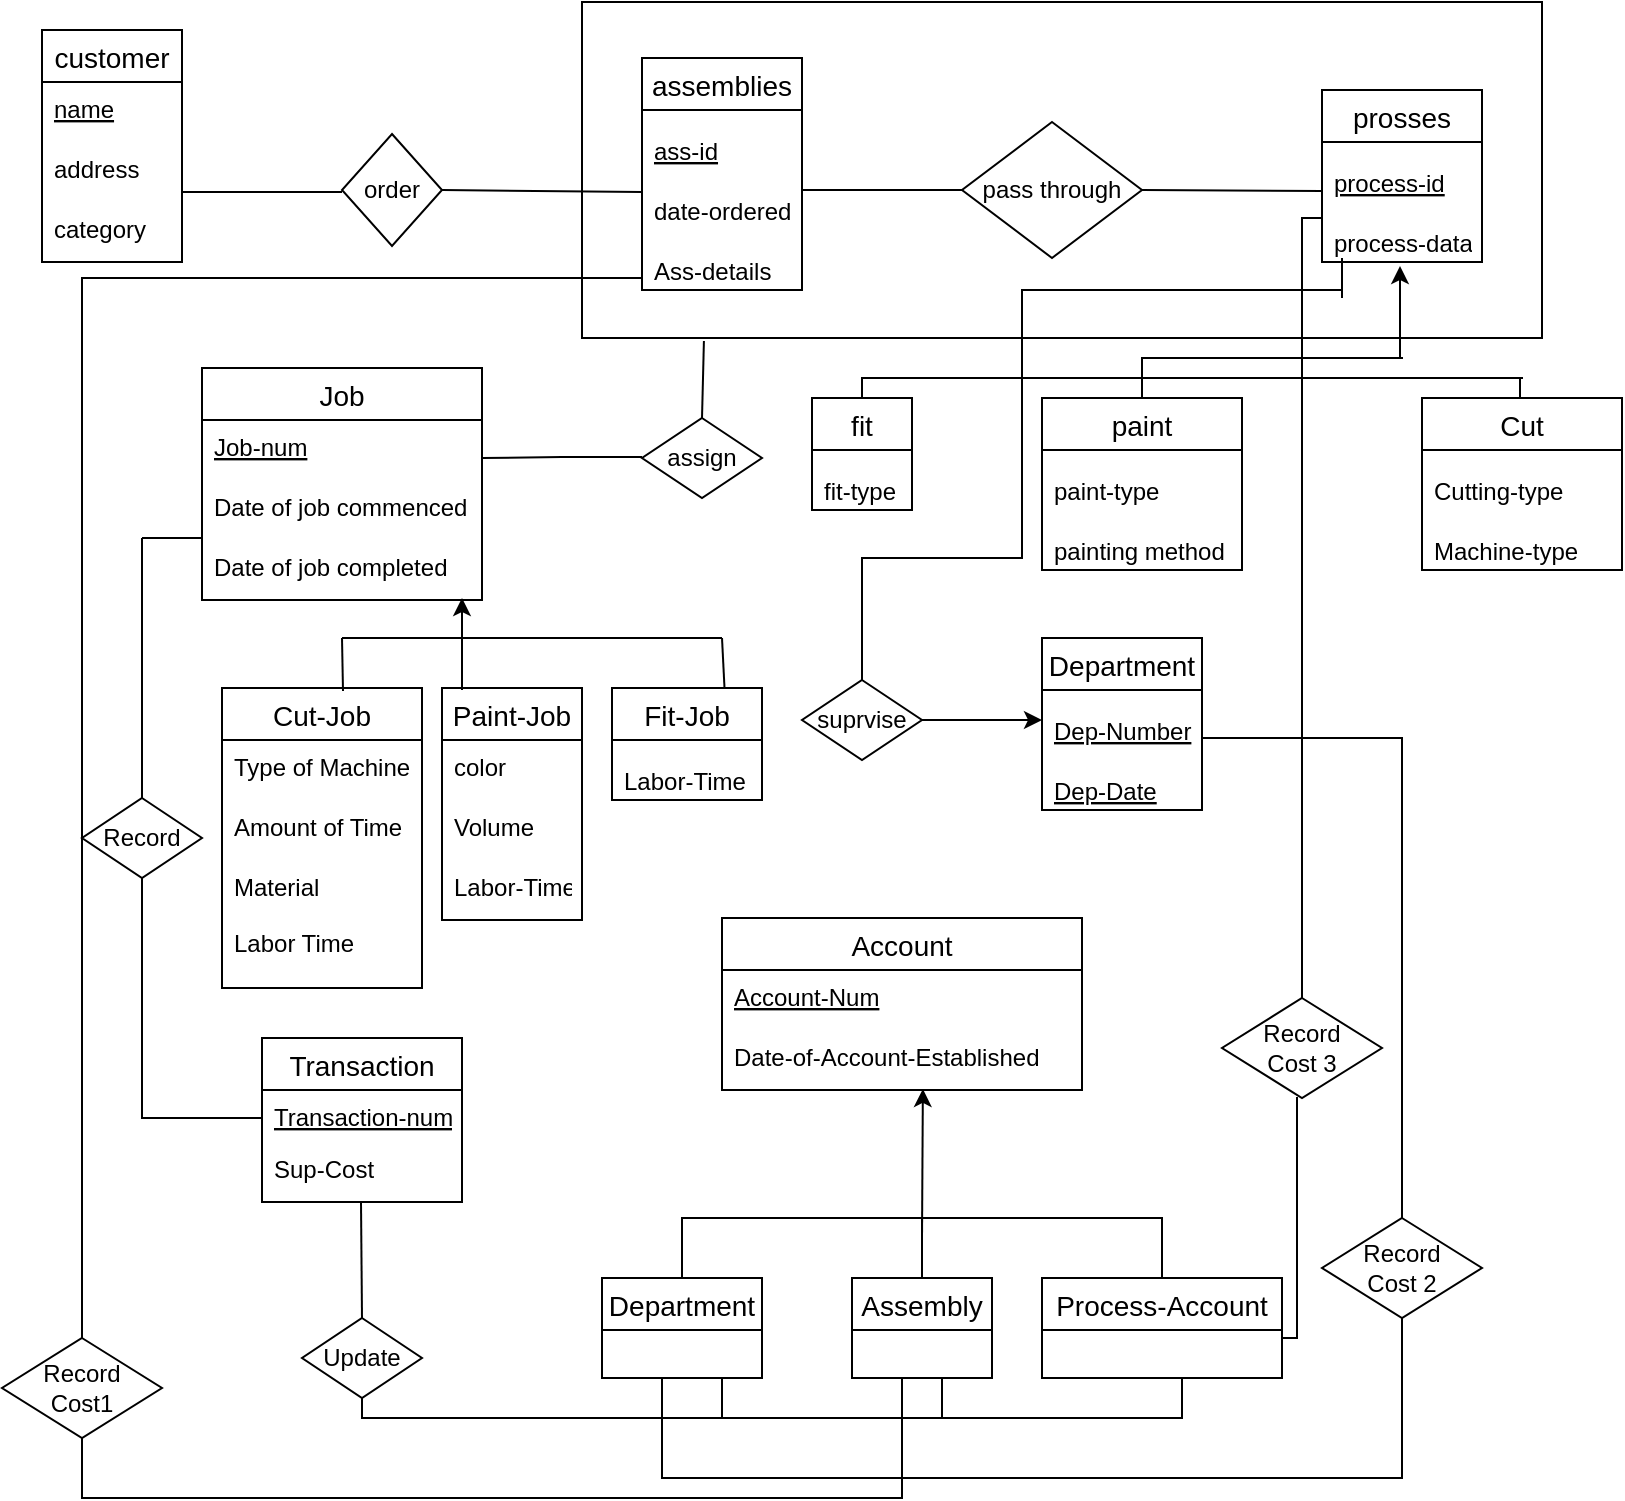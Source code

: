 <mxfile version="15.7.0" type="device"><diagram id="YvOeY5mnXDecXPU_-DIz" name="Page-1"><mxGraphModel dx="782" dy="1683" grid="1" gridSize="10" guides="1" tooltips="1" connect="1" arrows="1" fold="1" page="1" pageScale="1" pageWidth="827" pageHeight="1169" math="0" shadow="0"><root><mxCell id="0"/><mxCell id="1" parent="0"/><mxCell id="ar6wlDFFSqU4zHsMZCzw-8" value="customer" style="swimlane;fontStyle=0;childLayout=stackLayout;horizontal=1;startSize=26;horizontalStack=0;resizeParent=1;resizeParentMax=0;resizeLast=0;collapsible=1;marginBottom=0;align=center;fontSize=14;" vertex="1" parent="1"><mxGeometry x="20" y="6" width="70" height="116" as="geometry"/></mxCell><mxCell id="ar6wlDFFSqU4zHsMZCzw-9" value="name" style="text;strokeColor=none;fillColor=none;spacingLeft=4;spacingRight=4;overflow=hidden;rotatable=0;points=[[0,0.5],[1,0.5]];portConstraint=eastwest;fontSize=12;fontStyle=4" vertex="1" parent="ar6wlDFFSqU4zHsMZCzw-8"><mxGeometry y="26" width="70" height="30" as="geometry"/></mxCell><mxCell id="ar6wlDFFSqU4zHsMZCzw-10" value="address" style="text;strokeColor=none;fillColor=none;spacingLeft=4;spacingRight=4;overflow=hidden;rotatable=0;points=[[0,0.5],[1,0.5]];portConstraint=eastwest;fontSize=12;" vertex="1" parent="ar6wlDFFSqU4zHsMZCzw-8"><mxGeometry y="56" width="70" height="30" as="geometry"/></mxCell><mxCell id="ar6wlDFFSqU4zHsMZCzw-11" value="category" style="text;strokeColor=none;fillColor=none;spacingLeft=4;spacingRight=4;overflow=hidden;rotatable=0;points=[[0,0.5],[1,0.5]];portConstraint=eastwest;fontSize=12;" vertex="1" parent="ar6wlDFFSqU4zHsMZCzw-8"><mxGeometry y="86" width="70" height="30" as="geometry"/></mxCell><mxCell id="ar6wlDFFSqU4zHsMZCzw-12" value="order" style="shape=rhombus;perimeter=rhombusPerimeter;whiteSpace=wrap;html=1;align=center;fontSize=12;fillColor=none;" vertex="1" parent="1"><mxGeometry x="170" y="58" width="50" height="56" as="geometry"/></mxCell><mxCell id="ar6wlDFFSqU4zHsMZCzw-13" value="assemblies" style="swimlane;fontStyle=0;childLayout=stackLayout;horizontal=1;startSize=26;horizontalStack=0;resizeParent=1;resizeParentMax=0;resizeLast=0;collapsible=1;marginBottom=0;align=center;fontSize=14;fillColor=none;" vertex="1" parent="1"><mxGeometry x="320" y="20" width="80" height="116" as="geometry"/></mxCell><mxCell id="ar6wlDFFSqU4zHsMZCzw-14" value="ass-id" style="text;strokeColor=none;fillColor=none;spacingLeft=4;spacingRight=4;overflow=hidden;rotatable=0;points=[[0,0.5],[1,0.5]];portConstraint=eastwest;fontSize=12;verticalAlign=bottom;fontStyle=4" vertex="1" parent="ar6wlDFFSqU4zHsMZCzw-13"><mxGeometry y="26" width="80" height="30" as="geometry"/></mxCell><mxCell id="ar6wlDFFSqU4zHsMZCzw-15" value="date-ordered" style="text;strokeColor=none;fillColor=none;spacingLeft=4;spacingRight=4;overflow=hidden;rotatable=0;points=[[0,0.5],[1,0.5]];portConstraint=eastwest;fontSize=12;verticalAlign=bottom;" vertex="1" parent="ar6wlDFFSqU4zHsMZCzw-13"><mxGeometry y="56" width="80" height="30" as="geometry"/></mxCell><mxCell id="ar6wlDFFSqU4zHsMZCzw-16" value="Ass-details" style="text;strokeColor=none;fillColor=none;spacingLeft=4;spacingRight=4;overflow=hidden;rotatable=0;points=[[0,0.5],[1,0.5]];portConstraint=eastwest;fontSize=12;verticalAlign=bottom;" vertex="1" parent="ar6wlDFFSqU4zHsMZCzw-13"><mxGeometry y="86" width="80" height="30" as="geometry"/></mxCell><mxCell id="ar6wlDFFSqU4zHsMZCzw-17" value="pass through" style="shape=rhombus;perimeter=rhombusPerimeter;whiteSpace=wrap;html=1;align=center;fontSize=12;fillColor=none;fontStyle=0" vertex="1" parent="1"><mxGeometry x="480" y="52" width="90" height="68" as="geometry"/></mxCell><mxCell id="ar6wlDFFSqU4zHsMZCzw-18" value="prosses" style="swimlane;fontStyle=0;childLayout=stackLayout;horizontal=1;startSize=26;horizontalStack=0;resizeParent=1;resizeParentMax=0;resizeLast=0;collapsible=1;marginBottom=0;align=center;fontSize=14;fillColor=none;" vertex="1" parent="1"><mxGeometry x="660" y="36" width="80" height="86" as="geometry"/></mxCell><mxCell id="ar6wlDFFSqU4zHsMZCzw-19" value="process-id" style="text;strokeColor=none;fillColor=none;spacingLeft=4;spacingRight=4;overflow=hidden;rotatable=0;points=[[0,0.5],[1,0.5]];portConstraint=eastwest;fontSize=12;verticalAlign=bottom;fontStyle=4" vertex="1" parent="ar6wlDFFSqU4zHsMZCzw-18"><mxGeometry y="26" width="80" height="30" as="geometry"/></mxCell><mxCell id="ar6wlDFFSqU4zHsMZCzw-20" value="process-data" style="text;strokeColor=none;fillColor=none;spacingLeft=4;spacingRight=4;overflow=hidden;rotatable=0;points=[[0,0.5],[1,0.5]];portConstraint=eastwest;fontSize=12;verticalAlign=bottom;" vertex="1" parent="ar6wlDFFSqU4zHsMZCzw-18"><mxGeometry y="56" width="80" height="30" as="geometry"/></mxCell><mxCell id="ar6wlDFFSqU4zHsMZCzw-22" value="" style="endArrow=none;html=1;rounded=0;fontSize=16;" edge="1" parent="1"><mxGeometry width="50" height="50" relative="1" as="geometry"><mxPoint x="90" y="87" as="sourcePoint"/><mxPoint x="170" y="87" as="targetPoint"/></mxGeometry></mxCell><mxCell id="ar6wlDFFSqU4zHsMZCzw-24" value="" style="endArrow=none;html=1;rounded=0;fontSize=16;exitX=1;exitY=0.5;exitDx=0;exitDy=0;" edge="1" parent="1" source="ar6wlDFFSqU4zHsMZCzw-12"><mxGeometry width="50" height="50" relative="1" as="geometry"><mxPoint x="290" y="87" as="sourcePoint"/><mxPoint x="320" y="87" as="targetPoint"/></mxGeometry></mxCell><mxCell id="ar6wlDFFSqU4zHsMZCzw-26" value="" style="endArrow=none;html=1;rounded=0;fontSize=16;entryX=0;entryY=0.5;entryDx=0;entryDy=0;" edge="1" parent="1" target="ar6wlDFFSqU4zHsMZCzw-17"><mxGeometry width="50" height="50" relative="1" as="geometry"><mxPoint x="400" y="86" as="sourcePoint"/><mxPoint x="500" y="110" as="targetPoint"/></mxGeometry></mxCell><mxCell id="ar6wlDFFSqU4zHsMZCzw-27" value="" style="endArrow=none;html=1;rounded=0;fontSize=16;exitX=1;exitY=0.5;exitDx=0;exitDy=0;" edge="1" parent="1" source="ar6wlDFFSqU4zHsMZCzw-17"><mxGeometry width="50" height="50" relative="1" as="geometry"><mxPoint x="590" y="86.5" as="sourcePoint"/><mxPoint x="660" y="86.5" as="targetPoint"/></mxGeometry></mxCell><mxCell id="ar6wlDFFSqU4zHsMZCzw-28" value="Job" style="swimlane;fontStyle=0;childLayout=stackLayout;horizontal=1;startSize=26;horizontalStack=0;resizeParent=1;resizeParentMax=0;resizeLast=0;collapsible=1;marginBottom=0;align=center;fontSize=14;" vertex="1" parent="1"><mxGeometry x="100" y="175" width="140" height="116" as="geometry"/></mxCell><mxCell id="ar6wlDFFSqU4zHsMZCzw-29" value="Job-num" style="text;strokeColor=none;fillColor=none;spacingLeft=4;spacingRight=4;overflow=hidden;rotatable=0;points=[[0,0.5],[1,0.5]];portConstraint=eastwest;fontSize=12;fontStyle=4" vertex="1" parent="ar6wlDFFSqU4zHsMZCzw-28"><mxGeometry y="26" width="140" height="30" as="geometry"/></mxCell><mxCell id="ar6wlDFFSqU4zHsMZCzw-30" value="Date of job commenced" style="text;strokeColor=none;fillColor=none;spacingLeft=4;spacingRight=4;overflow=hidden;rotatable=0;points=[[0,0.5],[1,0.5]];portConstraint=eastwest;fontSize=12;" vertex="1" parent="ar6wlDFFSqU4zHsMZCzw-28"><mxGeometry y="56" width="140" height="30" as="geometry"/></mxCell><mxCell id="ar6wlDFFSqU4zHsMZCzw-31" value="Date of job completed" style="text;strokeColor=none;fillColor=none;spacingLeft=4;spacingRight=4;overflow=hidden;rotatable=0;points=[[0,0.5],[1,0.5]];portConstraint=eastwest;fontSize=12;" vertex="1" parent="ar6wlDFFSqU4zHsMZCzw-28"><mxGeometry y="86" width="140" height="30" as="geometry"/></mxCell><mxCell id="ar6wlDFFSqU4zHsMZCzw-32" value="assign" style="shape=rhombus;perimeter=rhombusPerimeter;whiteSpace=wrap;html=1;align=center;fontSize=12;fillColor=none;" vertex="1" parent="1"><mxGeometry x="320" y="200" width="60" height="40" as="geometry"/></mxCell><mxCell id="ar6wlDFFSqU4zHsMZCzw-33" value="fit" style="swimlane;fontStyle=0;childLayout=stackLayout;horizontal=1;startSize=26;horizontalStack=0;resizeParent=1;resizeParentMax=0;resizeLast=0;collapsible=1;marginBottom=0;align=center;fontSize=14;fillColor=none;" vertex="1" parent="1"><mxGeometry x="405" y="190" width="50" height="56" as="geometry"/></mxCell><mxCell id="ar6wlDFFSqU4zHsMZCzw-34" value="fit-type" style="text;strokeColor=none;fillColor=none;spacingLeft=4;spacingRight=4;overflow=hidden;rotatable=0;points=[[0,0.5],[1,0.5]];portConstraint=eastwest;fontSize=12;verticalAlign=bottom;fontStyle=0" vertex="1" parent="ar6wlDFFSqU4zHsMZCzw-33"><mxGeometry y="26" width="50" height="30" as="geometry"/></mxCell><mxCell id="ar6wlDFFSqU4zHsMZCzw-43" value="paint" style="swimlane;fontStyle=0;childLayout=stackLayout;horizontal=1;startSize=26;horizontalStack=0;resizeParent=1;resizeParentMax=0;resizeLast=0;collapsible=1;marginBottom=0;align=center;fontSize=14;fillColor=none;" vertex="1" parent="1"><mxGeometry x="520" y="190" width="100" height="86" as="geometry"/></mxCell><mxCell id="ar6wlDFFSqU4zHsMZCzw-44" value="paint-type" style="text;strokeColor=none;fillColor=none;spacingLeft=4;spacingRight=4;overflow=hidden;rotatable=0;points=[[0,0.5],[1,0.5]];portConstraint=eastwest;fontSize=12;verticalAlign=bottom;fontStyle=0" vertex="1" parent="ar6wlDFFSqU4zHsMZCzw-43"><mxGeometry y="26" width="100" height="30" as="geometry"/></mxCell><mxCell id="ar6wlDFFSqU4zHsMZCzw-45" value="painting method" style="text;strokeColor=none;fillColor=none;spacingLeft=4;spacingRight=4;overflow=hidden;rotatable=0;points=[[0,0.5],[1,0.5]];portConstraint=eastwest;fontSize=12;verticalAlign=bottom;" vertex="1" parent="ar6wlDFFSqU4zHsMZCzw-43"><mxGeometry y="56" width="100" height="30" as="geometry"/></mxCell><mxCell id="ar6wlDFFSqU4zHsMZCzw-55" value="" style="endArrow=none;html=1;rounded=0;fontSize=12;verticalAlign=bottom;" edge="1" parent="1"><mxGeometry width="50" height="50" relative="1" as="geometry"><mxPoint x="240" y="220" as="sourcePoint"/><mxPoint x="320" y="219.5" as="targetPoint"/><Array as="points"><mxPoint x="280" y="219.5"/></Array></mxGeometry></mxCell><mxCell id="ar6wlDFFSqU4zHsMZCzw-62" value="Cut" style="swimlane;fontStyle=0;childLayout=stackLayout;horizontal=1;startSize=26;horizontalStack=0;resizeParent=1;resizeParentMax=0;resizeLast=0;collapsible=1;marginBottom=0;align=center;fontSize=14;fillColor=none;" vertex="1" parent="1"><mxGeometry x="710" y="190" width="100" height="86" as="geometry"/></mxCell><mxCell id="ar6wlDFFSqU4zHsMZCzw-63" value="Cutting-type" style="text;strokeColor=none;fillColor=none;spacingLeft=4;spacingRight=4;overflow=hidden;rotatable=0;points=[[0,0.5],[1,0.5]];portConstraint=eastwest;fontSize=12;verticalAlign=bottom;fontStyle=0" vertex="1" parent="ar6wlDFFSqU4zHsMZCzw-62"><mxGeometry y="26" width="100" height="30" as="geometry"/></mxCell><mxCell id="ar6wlDFFSqU4zHsMZCzw-64" value="Machine-type" style="text;strokeColor=none;fillColor=none;spacingLeft=4;spacingRight=4;overflow=hidden;rotatable=0;points=[[0,0.5],[1,0.5]];portConstraint=eastwest;fontSize=12;verticalAlign=bottom;" vertex="1" parent="ar6wlDFFSqU4zHsMZCzw-62"><mxGeometry y="56" width="100" height="30" as="geometry"/></mxCell><mxCell id="ar6wlDFFSqU4zHsMZCzw-76" value="" style="endArrow=none;html=1;rounded=0;fontSize=12;verticalAlign=bottom;entryX=0.127;entryY=1.009;entryDx=0;entryDy=0;entryPerimeter=0;" edge="1" parent="1" target="ar6wlDFFSqU4zHsMZCzw-129"><mxGeometry width="50" height="50" relative="1" as="geometry"><mxPoint x="350" y="200" as="sourcePoint"/><mxPoint x="350" y="170" as="targetPoint"/></mxGeometry></mxCell><mxCell id="ar6wlDFFSqU4zHsMZCzw-77" value="Record" style="shape=rhombus;perimeter=rhombusPerimeter;whiteSpace=wrap;html=1;align=center;fontSize=12;fillColor=none;" vertex="1" parent="1"><mxGeometry x="40" y="390" width="60" height="40" as="geometry"/></mxCell><mxCell id="ar6wlDFFSqU4zHsMZCzw-78" value="Cut-Job" style="swimlane;fontStyle=0;childLayout=stackLayout;horizontal=1;startSize=26;horizontalStack=0;resizeParent=1;resizeParentMax=0;resizeLast=0;collapsible=1;marginBottom=0;align=center;fontSize=14;" vertex="1" parent="1"><mxGeometry x="110" y="335" width="100" height="150" as="geometry"/></mxCell><mxCell id="ar6wlDFFSqU4zHsMZCzw-79" value="Type of Machine" style="text;strokeColor=none;fillColor=none;spacingLeft=4;spacingRight=4;overflow=hidden;rotatable=0;points=[[0,0.5],[1,0.5]];portConstraint=eastwest;fontSize=12;fontStyle=0" vertex="1" parent="ar6wlDFFSqU4zHsMZCzw-78"><mxGeometry y="26" width="100" height="30" as="geometry"/></mxCell><mxCell id="ar6wlDFFSqU4zHsMZCzw-80" value="Amount of Time&#10;" style="text;strokeColor=none;fillColor=none;spacingLeft=4;spacingRight=4;overflow=hidden;rotatable=0;points=[[0,0.5],[1,0.5]];portConstraint=eastwest;fontSize=12;" vertex="1" parent="ar6wlDFFSqU4zHsMZCzw-78"><mxGeometry y="56" width="100" height="30" as="geometry"/></mxCell><mxCell id="ar6wlDFFSqU4zHsMZCzw-81" value="Material&#10;&#10;Labor Time" style="text;strokeColor=none;fillColor=none;spacingLeft=4;spacingRight=4;overflow=hidden;rotatable=0;points=[[0,0.5],[1,0.5]];portConstraint=eastwest;fontSize=12;" vertex="1" parent="ar6wlDFFSqU4zHsMZCzw-78"><mxGeometry y="86" width="100" height="64" as="geometry"/></mxCell><mxCell id="ar6wlDFFSqU4zHsMZCzw-83" value="Paint-Job" style="swimlane;fontStyle=0;childLayout=stackLayout;horizontal=1;startSize=26;horizontalStack=0;resizeParent=1;resizeParentMax=0;resizeLast=0;collapsible=1;marginBottom=0;align=center;fontSize=14;" vertex="1" parent="1"><mxGeometry x="220" y="335" width="70" height="116" as="geometry"/></mxCell><mxCell id="ar6wlDFFSqU4zHsMZCzw-84" value="color" style="text;strokeColor=none;fillColor=none;spacingLeft=4;spacingRight=4;overflow=hidden;rotatable=0;points=[[0,0.5],[1,0.5]];portConstraint=eastwest;fontSize=12;fontStyle=0" vertex="1" parent="ar6wlDFFSqU4zHsMZCzw-83"><mxGeometry y="26" width="70" height="30" as="geometry"/></mxCell><mxCell id="ar6wlDFFSqU4zHsMZCzw-85" value="Volume" style="text;strokeColor=none;fillColor=none;spacingLeft=4;spacingRight=4;overflow=hidden;rotatable=0;points=[[0,0.5],[1,0.5]];portConstraint=eastwest;fontSize=12;" vertex="1" parent="ar6wlDFFSqU4zHsMZCzw-83"><mxGeometry y="56" width="70" height="30" as="geometry"/></mxCell><mxCell id="ar6wlDFFSqU4zHsMZCzw-86" value="Labor-Time" style="text;strokeColor=none;fillColor=none;spacingLeft=4;spacingRight=4;overflow=hidden;rotatable=0;points=[[0,0.5],[1,0.5]];portConstraint=eastwest;fontSize=12;" vertex="1" parent="ar6wlDFFSqU4zHsMZCzw-83"><mxGeometry y="86" width="70" height="30" as="geometry"/></mxCell><mxCell id="ar6wlDFFSqU4zHsMZCzw-88" style="edgeStyle=none;rounded=0;orthogonalLoop=1;jettySize=auto;html=1;exitX=1;exitY=0.25;exitDx=0;exitDy=0;fontSize=12;verticalAlign=bottom;" edge="1" parent="1" source="ar6wlDFFSqU4zHsMZCzw-33" target="ar6wlDFFSqU4zHsMZCzw-33"><mxGeometry relative="1" as="geometry"/></mxCell><mxCell id="ar6wlDFFSqU4zHsMZCzw-89" value="Fit-Job" style="swimlane;fontStyle=0;childLayout=stackLayout;horizontal=1;startSize=26;horizontalStack=0;resizeParent=1;resizeParentMax=0;resizeLast=0;collapsible=1;marginBottom=0;align=center;fontSize=14;fillColor=none;" vertex="1" parent="1"><mxGeometry x="305" y="335" width="75" height="56" as="geometry"/></mxCell><mxCell id="ar6wlDFFSqU4zHsMZCzw-90" value="Labor-Time" style="text;strokeColor=none;fillColor=none;spacingLeft=4;spacingRight=4;overflow=hidden;rotatable=0;points=[[0,0.5],[1,0.5]];portConstraint=eastwest;fontSize=12;verticalAlign=bottom;fontStyle=0" vertex="1" parent="ar6wlDFFSqU4zHsMZCzw-89"><mxGeometry y="26" width="75" height="30" as="geometry"/></mxCell><mxCell id="ar6wlDFFSqU4zHsMZCzw-92" value="" style="endArrow=none;html=1;rounded=0;fontSize=12;verticalAlign=bottom;" edge="1" parent="1"><mxGeometry width="50" height="50" relative="1" as="geometry"><mxPoint x="70" y="390" as="sourcePoint"/><mxPoint x="70" y="260" as="targetPoint"/></mxGeometry></mxCell><mxCell id="ar6wlDFFSqU4zHsMZCzw-93" value="" style="endArrow=none;html=1;rounded=0;fontSize=12;verticalAlign=bottom;" edge="1" parent="1"><mxGeometry width="50" height="50" relative="1" as="geometry"><mxPoint x="70" y="260" as="sourcePoint"/><mxPoint x="100" y="260" as="targetPoint"/></mxGeometry></mxCell><mxCell id="ar6wlDFFSqU4zHsMZCzw-99" value="" style="endArrow=none;html=1;rounded=0;fontSize=12;verticalAlign=bottom;" edge="1" parent="1"><mxGeometry width="50" height="50" relative="1" as="geometry"><mxPoint x="170" y="310" as="sourcePoint"/><mxPoint x="360" y="310" as="targetPoint"/></mxGeometry></mxCell><mxCell id="ar6wlDFFSqU4zHsMZCzw-100" value="" style="endArrow=none;html=1;rounded=0;fontSize=12;verticalAlign=bottom;exitX=0.75;exitY=0;exitDx=0;exitDy=0;" edge="1" parent="1" source="ar6wlDFFSqU4zHsMZCzw-89"><mxGeometry width="50" height="50" relative="1" as="geometry"><mxPoint x="360" y="330" as="sourcePoint"/><mxPoint x="360" y="310" as="targetPoint"/><Array as="points"/></mxGeometry></mxCell><mxCell id="ar6wlDFFSqU4zHsMZCzw-104" value="" style="endArrow=none;html=1;rounded=0;fontSize=12;verticalAlign=bottom;exitX=0.605;exitY=0.01;exitDx=0;exitDy=0;exitPerimeter=0;" edge="1" parent="1" source="ar6wlDFFSqU4zHsMZCzw-78"><mxGeometry width="50" height="50" relative="1" as="geometry"><mxPoint x="170" y="330" as="sourcePoint"/><mxPoint x="170" y="310" as="targetPoint"/></mxGeometry></mxCell><mxCell id="ar6wlDFFSqU4zHsMZCzw-107" value="" style="endArrow=classic;html=1;rounded=0;fontSize=12;verticalAlign=bottom;" edge="1" parent="1"><mxGeometry width="50" height="50" relative="1" as="geometry"><mxPoint x="230" y="336" as="sourcePoint"/><mxPoint x="230" y="290" as="targetPoint"/></mxGeometry></mxCell><mxCell id="ar6wlDFFSqU4zHsMZCzw-112" style="edgeStyle=orthogonalEdgeStyle;rounded=0;orthogonalLoop=1;jettySize=auto;html=1;fontSize=12;verticalAlign=bottom;" edge="1" parent="1" source="ar6wlDFFSqU4zHsMZCzw-108" target="ar6wlDFFSqU4zHsMZCzw-110"><mxGeometry relative="1" as="geometry"/></mxCell><mxCell id="ar6wlDFFSqU4zHsMZCzw-108" value="suprvise" style="shape=rhombus;perimeter=rhombusPerimeter;whiteSpace=wrap;html=1;align=center;fontSize=12;fillColor=none;" vertex="1" parent="1"><mxGeometry x="400" y="331" width="60" height="40" as="geometry"/></mxCell><mxCell id="ar6wlDFFSqU4zHsMZCzw-109" value="Department" style="swimlane;fontStyle=0;childLayout=stackLayout;horizontal=1;startSize=26;horizontalStack=0;resizeParent=1;resizeParentMax=0;resizeLast=0;collapsible=1;marginBottom=0;align=center;fontSize=14;fillColor=none;" vertex="1" parent="1"><mxGeometry x="520" y="310" width="80" height="86" as="geometry"/></mxCell><mxCell id="ar6wlDFFSqU4zHsMZCzw-110" value="Dep-Number" style="text;strokeColor=none;fillColor=none;spacingLeft=4;spacingRight=4;overflow=hidden;rotatable=0;points=[[0,0.5],[1,0.5]];portConstraint=eastwest;fontSize=12;verticalAlign=bottom;fontStyle=4" vertex="1" parent="ar6wlDFFSqU4zHsMZCzw-109"><mxGeometry y="26" width="80" height="30" as="geometry"/></mxCell><mxCell id="ar6wlDFFSqU4zHsMZCzw-111" value="Dep-Date" style="text;strokeColor=none;fillColor=none;spacingLeft=4;spacingRight=4;overflow=hidden;rotatable=0;points=[[0,0.5],[1,0.5]];portConstraint=eastwest;fontSize=12;verticalAlign=bottom;fontStyle=4" vertex="1" parent="ar6wlDFFSqU4zHsMZCzw-109"><mxGeometry y="56" width="80" height="30" as="geometry"/></mxCell><mxCell id="ar6wlDFFSqU4zHsMZCzw-119" value="" style="shape=partialRectangle;whiteSpace=wrap;html=1;bottom=0;right=0;fillColor=none;fontSize=12;verticalAlign=bottom;" vertex="1" parent="1"><mxGeometry x="430" y="270" width="60" height="61" as="geometry"/></mxCell><mxCell id="ar6wlDFFSqU4zHsMZCzw-121" value="" style="shape=partialRectangle;whiteSpace=wrap;html=1;bottom=0;right=0;fillColor=none;fontSize=12;verticalAlign=bottom;" vertex="1" parent="1"><mxGeometry x="430" y="180" width="330" height="10" as="geometry"/></mxCell><mxCell id="ar6wlDFFSqU4zHsMZCzw-125" value="" style="endArrow=none;html=1;rounded=0;fontSize=12;verticalAlign=bottom;" edge="1" parent="1"><mxGeometry width="50" height="50" relative="1" as="geometry"><mxPoint x="759" y="190" as="sourcePoint"/><mxPoint x="759" y="180" as="targetPoint"/></mxGeometry></mxCell><mxCell id="ar6wlDFFSqU4zHsMZCzw-126" value="" style="shape=partialRectangle;whiteSpace=wrap;html=1;bottom=0;right=0;fillColor=none;fontSize=12;verticalAlign=bottom;" vertex="1" parent="1"><mxGeometry x="570" y="170" width="130" height="20" as="geometry"/></mxCell><mxCell id="ar6wlDFFSqU4zHsMZCzw-128" value="" style="endArrow=classic;html=1;rounded=0;fontSize=12;verticalAlign=bottom;" edge="1" parent="1"><mxGeometry width="50" height="50" relative="1" as="geometry"><mxPoint x="699" y="170" as="sourcePoint"/><mxPoint x="699" y="124" as="targetPoint"/></mxGeometry></mxCell><mxCell id="ar6wlDFFSqU4zHsMZCzw-129" value="" style="rounded=0;whiteSpace=wrap;html=1;fontSize=12;fillColor=none;verticalAlign=bottom;" vertex="1" parent="1"><mxGeometry x="290" y="-8" width="480" height="168" as="geometry"/></mxCell><mxCell id="ar6wlDFFSqU4zHsMZCzw-130" value="" style="shape=partialRectangle;whiteSpace=wrap;html=1;top=0;left=0;fillColor=none;fontSize=12;verticalAlign=bottom;" vertex="1" parent="1"><mxGeometry x="480" y="140" width="30" height="130" as="geometry"/></mxCell><mxCell id="ar6wlDFFSqU4zHsMZCzw-131" value="" style="shape=partialRectangle;whiteSpace=wrap;html=1;bottom=0;right=0;fillColor=none;fontSize=12;verticalAlign=bottom;" vertex="1" parent="1"><mxGeometry x="510" y="136" width="160" height="17" as="geometry"/></mxCell><mxCell id="ar6wlDFFSqU4zHsMZCzw-133" value="" style="endArrow=none;html=1;rounded=0;fontSize=12;verticalAlign=bottom;" edge="1" parent="1"><mxGeometry width="50" height="50" relative="1" as="geometry"><mxPoint x="670" y="140" as="sourcePoint"/><mxPoint x="670" y="120" as="targetPoint"/></mxGeometry></mxCell><mxCell id="ar6wlDFFSqU4zHsMZCzw-134" value="Transaction" style="swimlane;fontStyle=0;childLayout=stackLayout;horizontal=1;startSize=26;horizontalStack=0;resizeParent=1;resizeParentMax=0;resizeLast=0;collapsible=1;marginBottom=0;align=center;fontSize=14;" vertex="1" parent="1"><mxGeometry x="130" y="510" width="100" height="82" as="geometry"/></mxCell><mxCell id="ar6wlDFFSqU4zHsMZCzw-135" value="Transaction-num" style="text;strokeColor=none;fillColor=none;spacingLeft=4;spacingRight=4;overflow=hidden;rotatable=0;points=[[0,0.5],[1,0.5]];portConstraint=eastwest;fontSize=12;fontStyle=4" vertex="1" parent="ar6wlDFFSqU4zHsMZCzw-134"><mxGeometry y="26" width="100" height="26" as="geometry"/></mxCell><mxCell id="ar6wlDFFSqU4zHsMZCzw-136" value="Sup-Cost" style="text;strokeColor=none;fillColor=none;spacingLeft=4;spacingRight=4;overflow=hidden;rotatable=0;points=[[0,0.5],[1,0.5]];portConstraint=eastwest;fontSize=12;" vertex="1" parent="ar6wlDFFSqU4zHsMZCzw-134"><mxGeometry y="52" width="100" height="30" as="geometry"/></mxCell><mxCell id="ar6wlDFFSqU4zHsMZCzw-138" value="" style="shape=partialRectangle;whiteSpace=wrap;html=1;top=0;left=0;fillColor=none;fontSize=12;verticalAlign=bottom;direction=south;" vertex="1" parent="1"><mxGeometry x="70" y="430" width="60" height="120" as="geometry"/></mxCell><mxCell id="ar6wlDFFSqU4zHsMZCzw-139" value="Account" style="swimlane;fontStyle=0;childLayout=stackLayout;horizontal=1;startSize=26;horizontalStack=0;resizeParent=1;resizeParentMax=0;resizeLast=0;collapsible=1;marginBottom=0;align=center;fontSize=14;" vertex="1" parent="1"><mxGeometry x="360" y="450" width="180" height="86" as="geometry"/></mxCell><mxCell id="ar6wlDFFSqU4zHsMZCzw-140" value="Account-Num" style="text;strokeColor=none;fillColor=none;spacingLeft=4;spacingRight=4;overflow=hidden;rotatable=0;points=[[0,0.5],[1,0.5]];portConstraint=eastwest;fontSize=12;fontStyle=4" vertex="1" parent="ar6wlDFFSqU4zHsMZCzw-139"><mxGeometry y="26" width="180" height="30" as="geometry"/></mxCell><mxCell id="ar6wlDFFSqU4zHsMZCzw-141" value="Date-of-Account-Established" style="text;strokeColor=none;fillColor=none;spacingLeft=4;spacingRight=4;overflow=hidden;rotatable=0;points=[[0,0.5],[1,0.5]];portConstraint=eastwest;fontSize=12;" vertex="1" parent="ar6wlDFFSqU4zHsMZCzw-139"><mxGeometry y="56" width="180" height="30" as="geometry"/></mxCell><mxCell id="ar6wlDFFSqU4zHsMZCzw-143" value="Update" style="shape=rhombus;perimeter=rhombusPerimeter;whiteSpace=wrap;html=1;align=center;fontSize=12;fillColor=none;" vertex="1" parent="1"><mxGeometry x="150" y="650" width="60" height="40" as="geometry"/></mxCell><mxCell id="ar6wlDFFSqU4zHsMZCzw-146" value="" style="endArrow=none;html=1;rounded=0;exitX=0.5;exitY=0;exitDx=0;exitDy=0;" edge="1" parent="1" source="ar6wlDFFSqU4zHsMZCzw-143"><mxGeometry width="50" height="50" relative="1" as="geometry"><mxPoint x="179.5" y="642" as="sourcePoint"/><mxPoint x="179.5" y="592" as="targetPoint"/></mxGeometry></mxCell><mxCell id="ar6wlDFFSqU4zHsMZCzw-149" value="Department" style="swimlane;fontStyle=0;childLayout=stackLayout;horizontal=1;startSize=26;horizontalStack=0;resizeParent=1;resizeParentMax=0;resizeLast=0;collapsible=1;marginBottom=0;align=center;fontSize=14;fillColor=none;" vertex="1" parent="1"><mxGeometry x="300" y="630" width="80" height="50" as="geometry"/></mxCell><mxCell id="ar6wlDFFSqU4zHsMZCzw-151" value="Assembly" style="swimlane;fontStyle=0;childLayout=stackLayout;horizontal=1;startSize=26;horizontalStack=0;resizeParent=1;resizeParentMax=0;resizeLast=0;collapsible=1;marginBottom=0;align=center;fontSize=14;fillColor=none;" vertex="1" parent="1"><mxGeometry x="425" y="630" width="70" height="50" as="geometry"/></mxCell><mxCell id="ar6wlDFFSqU4zHsMZCzw-153" value="Process-Account" style="swimlane;fontStyle=0;childLayout=stackLayout;horizontal=1;startSize=26;horizontalStack=0;resizeParent=1;resizeParentMax=0;resizeLast=0;collapsible=1;marginBottom=0;align=center;fontSize=14;fillColor=none;" vertex="1" parent="1"><mxGeometry x="520" y="630" width="120" height="50" as="geometry"/></mxCell><mxCell id="ar6wlDFFSqU4zHsMZCzw-155" value="" style="shape=partialRectangle;whiteSpace=wrap;html=1;bottom=0;right=0;fillColor=none;" vertex="1" parent="1"><mxGeometry x="340" y="600" width="120" height="30" as="geometry"/></mxCell><mxCell id="ar6wlDFFSqU4zHsMZCzw-157" value="" style="shape=partialRectangle;whiteSpace=wrap;html=1;top=0;left=0;fillColor=none;direction=west;" vertex="1" parent="1"><mxGeometry x="460" y="600" width="120" height="30" as="geometry"/></mxCell><mxCell id="ar6wlDFFSqU4zHsMZCzw-158" value="" style="endArrow=none;html=1;rounded=0;" edge="1" parent="1"><mxGeometry width="50" height="50" relative="1" as="geometry"><mxPoint x="580" y="630" as="sourcePoint"/><mxPoint x="580" y="600" as="targetPoint"/></mxGeometry></mxCell><mxCell id="ar6wlDFFSqU4zHsMZCzw-159" value="" style="shape=partialRectangle;whiteSpace=wrap;html=1;top=0;left=0;fillColor=none;" vertex="1" parent="1"><mxGeometry x="470" y="680" width="120" height="20" as="geometry"/></mxCell><mxCell id="ar6wlDFFSqU4zHsMZCzw-161" value="" style="shape=partialRectangle;whiteSpace=wrap;html=1;top=0;left=0;fillColor=none;" vertex="1" parent="1"><mxGeometry x="350" y="680" width="120" height="20" as="geometry"/></mxCell><mxCell id="ar6wlDFFSqU4zHsMZCzw-162" value="" style="shape=partialRectangle;whiteSpace=wrap;html=1;top=0;left=0;fillColor=none;" vertex="1" parent="1"><mxGeometry x="220" y="680" width="140" height="20" as="geometry"/></mxCell><mxCell id="ar6wlDFFSqU4zHsMZCzw-163" value="" style="shape=partialRectangle;whiteSpace=wrap;html=1;top=0;left=0;fillColor=none;direction=south;" vertex="1" parent="1"><mxGeometry x="180" y="690" width="50" height="10" as="geometry"/></mxCell><mxCell id="ar6wlDFFSqU4zHsMZCzw-165" value="" style="endArrow=classic;html=1;rounded=0;entryX=0.558;entryY=0.983;entryDx=0;entryDy=0;entryPerimeter=0;" edge="1" parent="1" target="ar6wlDFFSqU4zHsMZCzw-141"><mxGeometry width="50" height="50" relative="1" as="geometry"><mxPoint x="460" y="610" as="sourcePoint"/><mxPoint x="460" y="550" as="targetPoint"/></mxGeometry></mxCell><mxCell id="ar6wlDFFSqU4zHsMZCzw-166" value="Record&lt;br&gt;Cost1" style="shape=rhombus;perimeter=rhombusPerimeter;whiteSpace=wrap;html=1;align=center;fontSize=12;fillColor=none;" vertex="1" parent="1"><mxGeometry y="660" width="80" height="50" as="geometry"/></mxCell><mxCell id="ar6wlDFFSqU4zHsMZCzw-167" value="Record&lt;br&gt;Cost 2" style="shape=rhombus;perimeter=rhombusPerimeter;whiteSpace=wrap;html=1;align=center;fontSize=12;fillColor=none;" vertex="1" parent="1"><mxGeometry x="660" y="600" width="80" height="50" as="geometry"/></mxCell><mxCell id="ar6wlDFFSqU4zHsMZCzw-168" value="" style="shape=partialRectangle;whiteSpace=wrap;html=1;top=0;left=0;fillColor=none;" vertex="1" parent="1"><mxGeometry x="270" y="680" width="180" height="60" as="geometry"/></mxCell><mxCell id="ar6wlDFFSqU4zHsMZCzw-170" value="" style="shape=partialRectangle;whiteSpace=wrap;html=1;top=0;left=0;fillColor=none;direction=south;" vertex="1" parent="1"><mxGeometry x="40" y="710" width="280" height="30" as="geometry"/></mxCell><mxCell id="ar6wlDFFSqU4zHsMZCzw-172" value="" style="shape=partialRectangle;whiteSpace=wrap;html=1;top=0;left=0;fillColor=none;direction=south;" vertex="1" parent="1"><mxGeometry x="330" y="680" width="310" height="50" as="geometry"/></mxCell><mxCell id="ar6wlDFFSqU4zHsMZCzw-174" value="" style="shape=partialRectangle;whiteSpace=wrap;html=1;top=0;left=0;fillColor=none;" vertex="1" parent="1"><mxGeometry x="640" y="650" width="60" height="80" as="geometry"/></mxCell><mxCell id="ar6wlDFFSqU4zHsMZCzw-175" value="" style="shape=partialRectangle;whiteSpace=wrap;html=1;top=0;left=0;fillColor=none;direction=north;" vertex="1" parent="1"><mxGeometry x="600" y="360" width="100" height="240" as="geometry"/></mxCell><mxCell id="ar6wlDFFSqU4zHsMZCzw-176" value="" style="shape=partialRectangle;whiteSpace=wrap;html=1;bottom=0;right=0;fillColor=none;" vertex="1" parent="1"><mxGeometry x="40" y="130" width="280" height="530" as="geometry"/></mxCell><mxCell id="ar6wlDFFSqU4zHsMZCzw-177" value="Record&lt;br&gt;Cost 3" style="shape=rhombus;perimeter=rhombusPerimeter;whiteSpace=wrap;html=1;align=center;fontSize=12;fillColor=none;" vertex="1" parent="1"><mxGeometry x="610" y="490" width="80" height="50" as="geometry"/></mxCell><mxCell id="ar6wlDFFSqU4zHsMZCzw-178" value="" style="shape=partialRectangle;whiteSpace=wrap;html=1;top=0;left=0;fillColor=none;" vertex="1" parent="1"><mxGeometry x="640" y="540" width="7.5" height="120" as="geometry"/></mxCell><mxCell id="ar6wlDFFSqU4zHsMZCzw-180" value="" style="shape=partialRectangle;whiteSpace=wrap;html=1;bottom=0;right=0;fillColor=none;" vertex="1" parent="1"><mxGeometry x="650" y="100" width="10" height="390" as="geometry"/></mxCell></root></mxGraphModel></diagram></mxfile>